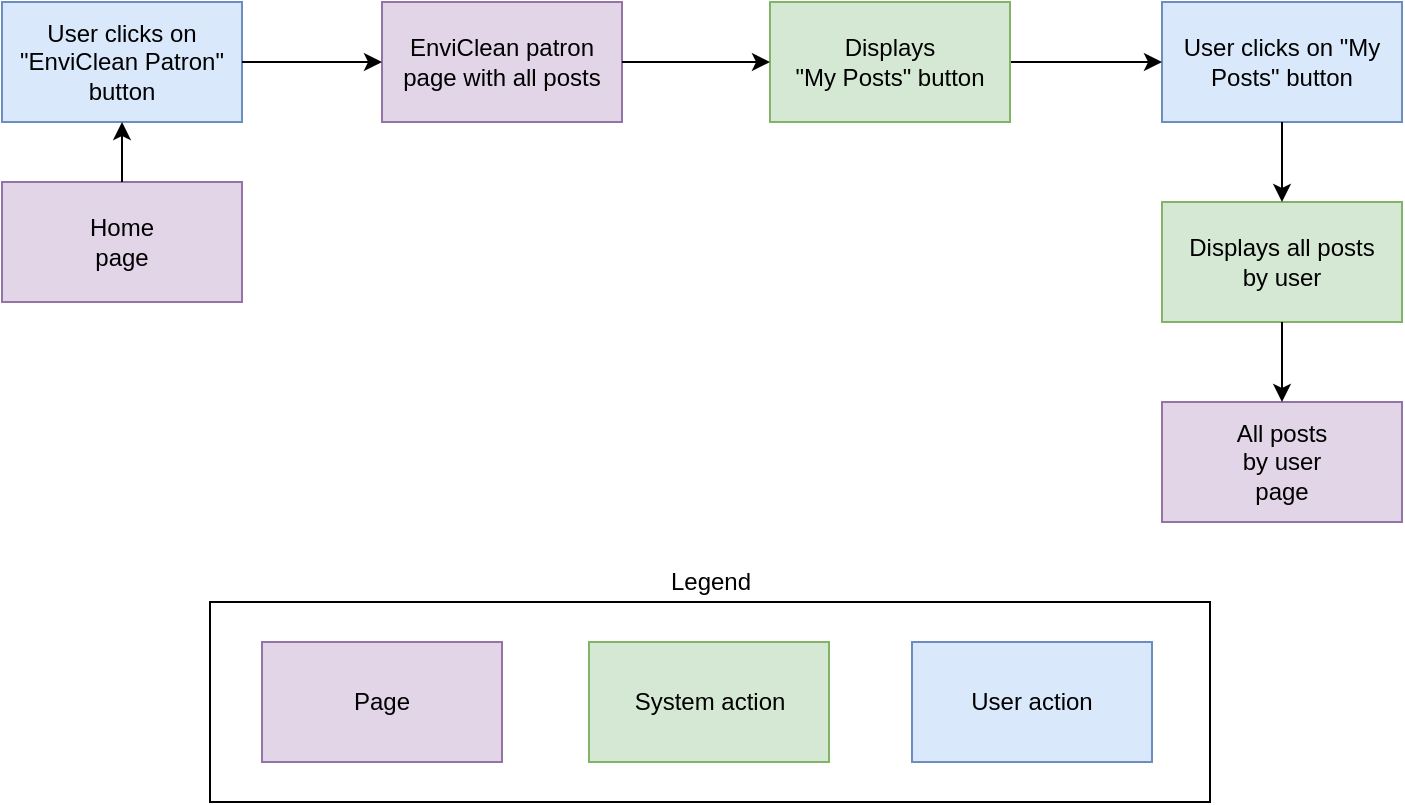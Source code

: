 <mxfile version="14.7.6" type="device"><diagram id="C5RBs43oDa-KdzZeNtuy" name="Page-1"><mxGraphModel dx="1221" dy="681" grid="1" gridSize="10" guides="1" tooltips="1" connect="1" arrows="1" fold="1" page="1" pageScale="1" pageWidth="827" pageHeight="1169" math="0" shadow="0"><root><mxCell id="WIyWlLk6GJQsqaUBKTNV-0"/><mxCell id="WIyWlLk6GJQsqaUBKTNV-1" parent="WIyWlLk6GJQsqaUBKTNV-0"/><mxCell id="GbLD7bXSz_PVhNwP-eny-27" value="" style="group" vertex="1" connectable="0" parent="WIyWlLk6GJQsqaUBKTNV-1"><mxGeometry x="60" y="40" width="700" height="400" as="geometry"/></mxCell><mxCell id="GbLD7bXSz_PVhNwP-eny-0" value="Home&lt;br&gt;page" style="rounded=0;whiteSpace=wrap;html=1;fillColor=#e1d5e7;strokeColor=#9673a6;" vertex="1" parent="GbLD7bXSz_PVhNwP-eny-27"><mxGeometry y="90" width="120" height="60" as="geometry"/></mxCell><mxCell id="GbLD7bXSz_PVhNwP-eny-1" value="User clicks on &quot;EnviClean Patron&quot; button" style="rounded=0;whiteSpace=wrap;html=1;fillColor=#dae8fc;strokeColor=#6c8ebf;" vertex="1" parent="GbLD7bXSz_PVhNwP-eny-27"><mxGeometry width="120" height="60" as="geometry"/></mxCell><mxCell id="GbLD7bXSz_PVhNwP-eny-3" value="EnviClean patron&lt;br&gt;page with all posts" style="rounded=0;whiteSpace=wrap;html=1;fillColor=#e1d5e7;strokeColor=#9673a6;" vertex="1" parent="GbLD7bXSz_PVhNwP-eny-27"><mxGeometry x="190" width="120" height="60" as="geometry"/></mxCell><mxCell id="GbLD7bXSz_PVhNwP-eny-4" value="User clicks on &quot;My Posts&quot; button" style="rounded=0;whiteSpace=wrap;html=1;fillColor=#dae8fc;strokeColor=#6c8ebf;" vertex="1" parent="GbLD7bXSz_PVhNwP-eny-27"><mxGeometry x="580" width="120" height="60" as="geometry"/></mxCell><mxCell id="GbLD7bXSz_PVhNwP-eny-6" value="All posts &lt;br&gt;by user&lt;br&gt;page" style="rounded=0;whiteSpace=wrap;html=1;fillColor=#e1d5e7;strokeColor=#9673a6;" vertex="1" parent="GbLD7bXSz_PVhNwP-eny-27"><mxGeometry x="580" y="200" width="120" height="60" as="geometry"/></mxCell><mxCell id="GbLD7bXSz_PVhNwP-eny-7" value="" style="endArrow=classic;html=1;exitX=0.5;exitY=0;exitDx=0;exitDy=0;entryX=0.5;entryY=1;entryDx=0;entryDy=0;" edge="1" parent="GbLD7bXSz_PVhNwP-eny-27" source="GbLD7bXSz_PVhNwP-eny-0" target="GbLD7bXSz_PVhNwP-eny-1"><mxGeometry width="50" height="50" as="geometry"><mxPoint x="140" y="150" as="sourcePoint"/><mxPoint x="60" y="70" as="targetPoint"/></mxGeometry></mxCell><mxCell id="GbLD7bXSz_PVhNwP-eny-8" value="" style="endArrow=classic;html=1;exitX=1;exitY=0.5;exitDx=0;exitDy=0;entryX=0;entryY=0.5;entryDx=0;entryDy=0;" edge="1" parent="GbLD7bXSz_PVhNwP-eny-27" source="GbLD7bXSz_PVhNwP-eny-1" target="GbLD7bXSz_PVhNwP-eny-3"><mxGeometry width="50" height="50" as="geometry"><mxPoint x="130" y="40" as="sourcePoint"/><mxPoint x="200" y="40" as="targetPoint"/></mxGeometry></mxCell><mxCell id="GbLD7bXSz_PVhNwP-eny-10" value="Page" style="rounded=0;whiteSpace=wrap;html=1;fillColor=#e1d5e7;strokeColor=#9673a6;" vertex="1" parent="GbLD7bXSz_PVhNwP-eny-27"><mxGeometry x="130" y="320" width="120" height="60" as="geometry"/></mxCell><mxCell id="GbLD7bXSz_PVhNwP-eny-11" value="System action" style="rounded=0;whiteSpace=wrap;html=1;fillColor=#d5e8d4;strokeColor=#82b366;" vertex="1" parent="GbLD7bXSz_PVhNwP-eny-27"><mxGeometry x="293.5" y="320" width="120" height="60" as="geometry"/></mxCell><mxCell id="GbLD7bXSz_PVhNwP-eny-12" value="User action" style="rounded=0;whiteSpace=wrap;html=1;fillColor=#dae8fc;strokeColor=#6c8ebf;" vertex="1" parent="GbLD7bXSz_PVhNwP-eny-27"><mxGeometry x="455" y="320" width="120" height="60" as="geometry"/></mxCell><mxCell id="GbLD7bXSz_PVhNwP-eny-13" value="" style="rounded=0;whiteSpace=wrap;html=1;fillColor=none;" vertex="1" parent="GbLD7bXSz_PVhNwP-eny-27"><mxGeometry x="104" y="300" width="500" height="100" as="geometry"/></mxCell><mxCell id="GbLD7bXSz_PVhNwP-eny-14" value="Legend" style="text;html=1;align=center;verticalAlign=middle;resizable=0;points=[];autosize=1;strokeColor=none;" vertex="1" parent="GbLD7bXSz_PVhNwP-eny-27"><mxGeometry x="324" y="280" width="60" height="20" as="geometry"/></mxCell><mxCell id="GbLD7bXSz_PVhNwP-eny-22" value="Displays all posts&lt;br&gt;by user" style="rounded=0;whiteSpace=wrap;html=1;fillColor=#d5e8d4;strokeColor=#82b366;" vertex="1" parent="GbLD7bXSz_PVhNwP-eny-27"><mxGeometry x="580" y="100" width="120" height="60" as="geometry"/></mxCell><mxCell id="GbLD7bXSz_PVhNwP-eny-23" value="" style="edgeStyle=orthogonalEdgeStyle;rounded=0;orthogonalLoop=1;jettySize=auto;html=1;exitX=0.5;exitY=1;exitDx=0;exitDy=0;" edge="1" parent="GbLD7bXSz_PVhNwP-eny-27" source="GbLD7bXSz_PVhNwP-eny-4" target="GbLD7bXSz_PVhNwP-eny-22"><mxGeometry x="300" y="-610" as="geometry"><mxPoint x="640" y="370" as="sourcePoint"/></mxGeometry></mxCell><mxCell id="GbLD7bXSz_PVhNwP-eny-24" value="" style="edgeStyle=orthogonalEdgeStyle;rounded=0;orthogonalLoop=1;jettySize=auto;html=1;exitX=0.5;exitY=1;exitDx=0;exitDy=0;" edge="1" parent="GbLD7bXSz_PVhNwP-eny-27" source="GbLD7bXSz_PVhNwP-eny-22" target="GbLD7bXSz_PVhNwP-eny-6"><mxGeometry x="300" y="-610" as="geometry"><mxPoint x="640" y="580" as="sourcePoint"/></mxGeometry></mxCell><mxCell id="GbLD7bXSz_PVhNwP-eny-25" value="" style="edgeStyle=orthogonalEdgeStyle;rounded=0;orthogonalLoop=1;jettySize=auto;html=1;" edge="1" parent="GbLD7bXSz_PVhNwP-eny-27" source="GbLD7bXSz_PVhNwP-eny-26" target="GbLD7bXSz_PVhNwP-eny-4"><mxGeometry relative="1" as="geometry"/></mxCell><mxCell id="GbLD7bXSz_PVhNwP-eny-26" value="Displays &lt;br&gt;&quot;My Posts&quot; button" style="rounded=0;whiteSpace=wrap;html=1;fillColor=#d5e8d4;strokeColor=#82b366;" vertex="1" parent="GbLD7bXSz_PVhNwP-eny-27"><mxGeometry x="384" width="120" height="60" as="geometry"/></mxCell><mxCell id="GbLD7bXSz_PVhNwP-eny-2" value="" style="edgeStyle=orthogonalEdgeStyle;rounded=0;orthogonalLoop=1;jettySize=auto;html=1;" edge="1" parent="GbLD7bXSz_PVhNwP-eny-27" source="GbLD7bXSz_PVhNwP-eny-3" target="GbLD7bXSz_PVhNwP-eny-26"><mxGeometry relative="1" as="geometry"/></mxCell></root></mxGraphModel></diagram></mxfile>